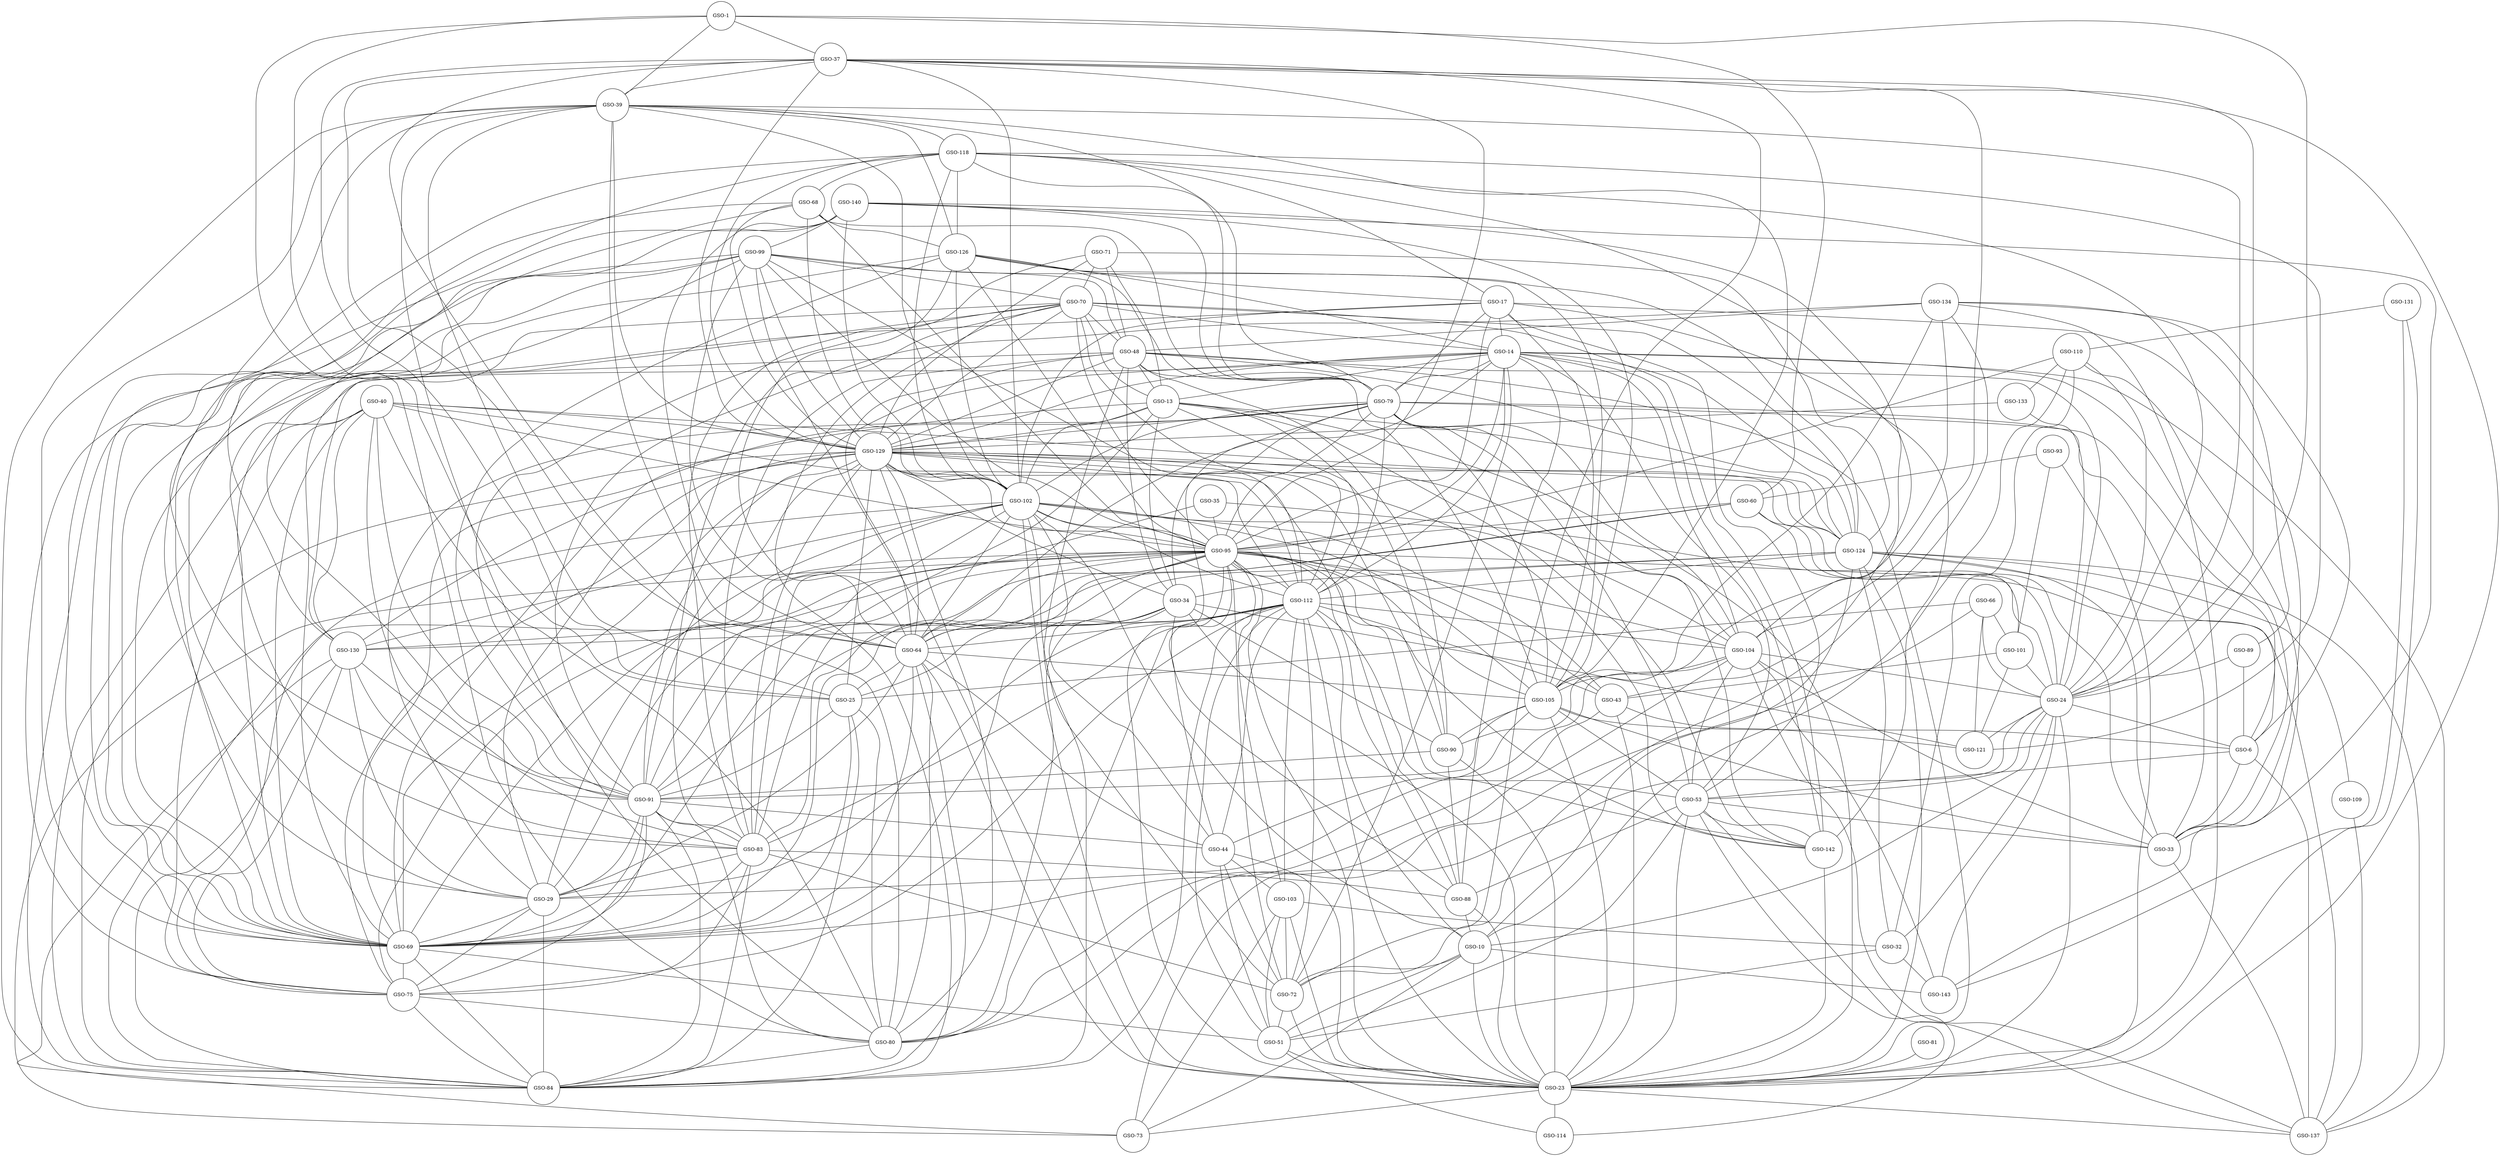 graph network1 {
	node [shape=circle];

	"GSO-109" -- "GSO-137" [color=black];
	"GSO-23" -- "GSO-114" [color=black];
	"GSO-23" -- "GSO-73" [color=black];
	"GSO-23" -- "GSO-137" [color=black];
	"GSO-51" -- "GSO-114" [color=black];
	"GSO-51" -- "GSO-23" [color=black];
	"GSO-142" -- "GSO-23" [color=black];
	"GSO-33" -- "GSO-137" [color=black];
	"GSO-32" -- "GSO-143" [color=black];
	"GSO-32" -- "GSO-51" [color=black];
	"GSO-72" -- "GSO-23" [color=black];
	"GSO-72" -- "GSO-51" [color=black];
	"GSO-10" -- "GSO-73" [color=black];
	"GSO-10" -- "GSO-143" [color=black];
	"GSO-10" -- "GSO-23" [color=black];
	"GSO-10" -- "GSO-51" [color=black];
	"GSO-10" -- "GSO-72" [color=black];
	"GSO-103" -- "GSO-73" [color=black];
	"GSO-103" -- "GSO-23" [color=black];
	"GSO-103" -- "GSO-51" [color=black];
	"GSO-103" -- "GSO-32" [color=black];
	"GSO-103" -- "GSO-72" [color=black];
	"GSO-44" -- "GSO-23" [color=black];
	"GSO-44" -- "GSO-51" [color=black];
	"GSO-44" -- "GSO-72" [color=black];
	"GSO-44" -- "GSO-103" [color=black];
	"GSO-80" -- "GSO-84" [color=black];
	"GSO-75" -- "GSO-84" [color=black];
	"GSO-75" -- "GSO-80" [color=black];
	"GSO-69" -- "GSO-51" [color=black];
	"GSO-69" -- "GSO-84" [color=black];
	"GSO-69" -- "GSO-75" [color=black];
	"GSO-29" -- "GSO-84" [color=black];
	"GSO-29" -- "GSO-75" [color=black];
	"GSO-29" -- "GSO-69" [color=black];
	"GSO-43" -- "GSO-23" [color=black];
	"GSO-43" -- "GSO-121" [color=black];
	"GSO-43" -- "GSO-69" [color=black];
	"GSO-88" -- "GSO-23" [color=black];
	"GSO-88" -- "GSO-10" [color=black];
	"GSO-83" -- "GSO-72" [color=black];
	"GSO-83" -- "GSO-84" [color=black];
	"GSO-83" -- "GSO-75" [color=black];
	"GSO-83" -- "GSO-69" [color=black];
	"GSO-83" -- "GSO-29" [color=black];
	"GSO-83" -- "GSO-88" [color=black];
	"GSO-91" -- "GSO-44" [color=black];
	"GSO-91" -- "GSO-84" [color=black];
	"GSO-91" -- "GSO-80" [color=black];
	"GSO-91" -- "GSO-75" [color=black];
	"GSO-91" -- "GSO-69" [color=black];
	"GSO-91" -- "GSO-29" [color=black];
	"GSO-91" -- "GSO-83" [color=black];
	"GSO-53" -- "GSO-114" [color=black];
	"GSO-53" -- "GSO-137" [color=black];
	"GSO-53" -- "GSO-23" [color=black];
	"GSO-53" -- "GSO-51" [color=black];
	"GSO-53" -- "GSO-142" [color=black];
	"GSO-53" -- "GSO-33" [color=black];
	"GSO-53" -- "GSO-88" [color=black];
	"GSO-6" -- "GSO-137" [color=black];
	"GSO-6" -- "GSO-33" [color=black];
	"GSO-6" -- "GSO-53" [color=black];
	"GSO-24" -- "GSO-73" [color=black];
	"GSO-24" -- "GSO-143" [color=black];
	"GSO-24" -- "GSO-23" [color=black];
	"GSO-24" -- "GSO-121" [color=black];
	"GSO-24" -- "GSO-32" [color=black];
	"GSO-24" -- "GSO-10" [color=black];
	"GSO-24" -- "GSO-53" [color=black];
	"GSO-24" -- "GSO-6" [color=black];
	"GSO-25" -- "GSO-84" [color=black];
	"GSO-25" -- "GSO-80" [color=black];
	"GSO-25" -- "GSO-69" [color=black];
	"GSO-25" -- "GSO-91" [color=black];
	"GSO-90" -- "GSO-23" [color=black];
	"GSO-90" -- "GSO-88" [color=black];
	"GSO-90" -- "GSO-91" [color=black];
	"GSO-105" -- "GSO-23" [color=black];
	"GSO-105" -- "GSO-33" [color=black];
	"GSO-105" -- "GSO-44" [color=black];
	"GSO-105" -- "GSO-91" [color=black];
	"GSO-105" -- "GSO-53" [color=black];
	"GSO-105" -- "GSO-6" [color=black];
	"GSO-105" -- "GSO-90" [color=black];
	"GSO-104" -- "GSO-143" [color=black];
	"GSO-104" -- "GSO-137" [color=black];
	"GSO-104" -- "GSO-33" [color=black];
	"GSO-104" -- "GSO-80" [color=black];
	"GSO-104" -- "GSO-29" [color=black];
	"GSO-104" -- "GSO-53" [color=black];
	"GSO-104" -- "GSO-24" [color=black];
	"GSO-104" -- "GSO-105" [color=black];
	"GSO-64" -- "GSO-23" [color=black];
	"GSO-64" -- "GSO-44" [color=black];
	"GSO-64" -- "GSO-84" [color=black];
	"GSO-64" -- "GSO-80" [color=black];
	"GSO-64" -- "GSO-69" [color=black];
	"GSO-64" -- "GSO-29" [color=black];
	"GSO-64" -- "GSO-25" [color=black];
	"GSO-64" -- "GSO-105" [color=black];
	"GSO-130" -- "GSO-73" [color=black];
	"GSO-130" -- "GSO-84" [color=black];
	"GSO-130" -- "GSO-75" [color=black];
	"GSO-130" -- "GSO-29" [color=black];
	"GSO-130" -- "GSO-83" [color=black];
	"GSO-130" -- "GSO-91" [color=black];
	"GSO-34" -- "GSO-23" [color=black];
	"GSO-34" -- "GSO-121" [color=black];
	"GSO-34" -- "GSO-80" [color=black];
	"GSO-34" -- "GSO-69" [color=black];
	"GSO-34" -- "GSO-88" [color=black];
	"GSO-34" -- "GSO-25" [color=black];
	"GSO-34" -- "GSO-90" [color=black];
	"GSO-34" -- "GSO-64" [color=black];
	"GSO-112" -- "GSO-23" [color=black];
	"GSO-112" -- "GSO-51" [color=black];
	"GSO-112" -- "GSO-142" [color=black];
	"GSO-112" -- "GSO-72" [color=black];
	"GSO-112" -- "GSO-10" [color=black];
	"GSO-112" -- "GSO-103" [color=black];
	"GSO-112" -- "GSO-44" [color=black];
	"GSO-112" -- "GSO-84" [color=black];
	"GSO-112" -- "GSO-75" [color=black];
	"GSO-112" -- "GSO-29" [color=black];
	"GSO-112" -- "GSO-43" [color=black];
	"GSO-112" -- "GSO-83" [color=black];
	"GSO-112" -- "GSO-104" [color=black];
	"GSO-112" -- "GSO-64" [color=black];
	"GSO-112" -- "GSO-130" [color=black];
	"GSO-124" -- "GSO-137" [color=black];
	"GSO-124" -- "GSO-109" [color=black];
	"GSO-124" -- "GSO-23" [color=black];
	"GSO-124" -- "GSO-33" [color=black];
	"GSO-124" -- "GSO-32" [color=black];
	"GSO-124" -- "GSO-10" [color=black];
	"GSO-124" -- "GSO-6" [color=black];
	"GSO-124" -- "GSO-64" [color=black];
	"GSO-124" -- "GSO-34" [color=black];
	"GSO-124" -- "GSO-112" [color=black];
	"GSO-95" -- "GSO-73" [color=black];
	"GSO-95" -- "GSO-137" [color=black];
	"GSO-95" -- "GSO-23" [color=black];
	"GSO-95" -- "GSO-142" [color=black];
	"GSO-95" -- "GSO-72" [color=black];
	"GSO-95" -- "GSO-103" [color=black];
	"GSO-95" -- "GSO-44" [color=black];
	"GSO-95" -- "GSO-84" [color=black];
	"GSO-95" -- "GSO-80" [color=black];
	"GSO-95" -- "GSO-75" [color=black];
	"GSO-95" -- "GSO-69" [color=black];
	"GSO-95" -- "GSO-29" [color=black];
	"GSO-95" -- "GSO-43" [color=black];
	"GSO-95" -- "GSO-88" [color=black];
	"GSO-95" -- "GSO-83" [color=black];
	"GSO-95" -- "GSO-91" [color=black];
	"GSO-95" -- "GSO-53" [color=black];
	"GSO-95" -- "GSO-105" [color=black];
	"GSO-95" -- "GSO-104" [color=black];
	"GSO-95" -- "GSO-64" [color=black];
	"GSO-95" -- "GSO-130" [color=black];
	"GSO-95" -- "GSO-112" [color=black];
	"GSO-102" -- "GSO-23" [color=black];
	"GSO-102" -- "GSO-72" [color=black];
	"GSO-102" -- "GSO-10" [color=black];
	"GSO-102" -- "GSO-44" [color=black];
	"GSO-102" -- "GSO-75" [color=black];
	"GSO-102" -- "GSO-69" [color=black];
	"GSO-102" -- "GSO-29" [color=black];
	"GSO-102" -- "GSO-43" [color=black];
	"GSO-102" -- "GSO-83" [color=black];
	"GSO-102" -- "GSO-105" [color=black];
	"GSO-102" -- "GSO-104" [color=black];
	"GSO-102" -- "GSO-64" [color=black];
	"GSO-102" -- "GSO-130" [color=black];
	"GSO-102" -- "GSO-112" [color=black];
	"GSO-102" -- "GSO-95" [color=black];
	"GSO-129" -- "GSO-142" [color=black];
	"GSO-129" -- "GSO-33" [color=black];
	"GSO-129" -- "GSO-84" [color=black];
	"GSO-129" -- "GSO-80" [color=black];
	"GSO-129" -- "GSO-75" [color=black];
	"GSO-129" -- "GSO-69" [color=black];
	"GSO-129" -- "GSO-29" [color=black];
	"GSO-129" -- "GSO-88" [color=black];
	"GSO-129" -- "GSO-83" [color=black];
	"GSO-129" -- "GSO-91" [color=black];
	"GSO-129" -- "GSO-25" [color=black];
	"GSO-129" -- "GSO-90" [color=black];
	"GSO-129" -- "GSO-104" [color=black];
	"GSO-129" -- "GSO-64" [color=black];
	"GSO-129" -- "GSO-130" [color=black];
	"GSO-129" -- "GSO-34" [color=black];
	"GSO-129" -- "GSO-112" [color=black];
	"GSO-129" -- "GSO-124" [color=black];
	"GSO-129" -- "GSO-95" [color=black];
	"GSO-129" -- "GSO-102" [color=black];
	"GSO-79" -- "GSO-23" [color=black];
	"GSO-79" -- "GSO-142" [color=black];
	"GSO-79" -- "GSO-33" [color=black];
	"GSO-79" -- "GSO-69" [color=black];
	"GSO-79" -- "GSO-29" [color=black];
	"GSO-79" -- "GSO-53" [color=black];
	"GSO-79" -- "GSO-6" [color=black];
	"GSO-79" -- "GSO-105" [color=black];
	"GSO-79" -- "GSO-104" [color=black];
	"GSO-79" -- "GSO-64" [color=black];
	"GSO-79" -- "GSO-112" [color=black];
	"GSO-79" -- "GSO-95" [color=black];
	"GSO-79" -- "GSO-102" [color=black];
	"GSO-79" -- "GSO-129" [color=black];
	"GSO-13" -- "GSO-23" [color=black];
	"GSO-13" -- "GSO-142" [color=black];
	"GSO-13" -- "GSO-69" [color=black];
	"GSO-13" -- "GSO-83" [color=black];
	"GSO-13" -- "GSO-90" [color=black];
	"GSO-13" -- "GSO-34" [color=black];
	"GSO-13" -- "GSO-112" [color=black];
	"GSO-13" -- "GSO-124" [color=black];
	"GSO-13" -- "GSO-102" [color=black];
	"GSO-13" -- "GSO-129" [color=black];
	"GSO-14" -- "GSO-137" [color=black];
	"GSO-14" -- "GSO-142" [color=black];
	"GSO-14" -- "GSO-33" [color=black];
	"GSO-14" -- "GSO-72" [color=black];
	"GSO-14" -- "GSO-69" [color=black];
	"GSO-14" -- "GSO-88" [color=black];
	"GSO-14" -- "GSO-91" [color=black];
	"GSO-14" -- "GSO-53" [color=black];
	"GSO-14" -- "GSO-104" [color=black];
	"GSO-14" -- "GSO-34" [color=black];
	"GSO-14" -- "GSO-112" [color=black];
	"GSO-14" -- "GSO-124" [color=black];
	"GSO-14" -- "GSO-95" [color=black];
	"GSO-14" -- "GSO-129" [color=black];
	"GSO-14" -- "GSO-79" [color=black];
	"GSO-14" -- "GSO-13" [color=black];
	"GSO-17" -- "GSO-142" [color=black];
	"GSO-17" -- "GSO-33" [color=black];
	"GSO-17" -- "GSO-69" [color=black];
	"GSO-17" -- "GSO-53" [color=black];
	"GSO-17" -- "GSO-105" [color=black];
	"GSO-17" -- "GSO-95" [color=black];
	"GSO-17" -- "GSO-102" [color=black];
	"GSO-17" -- "GSO-79" [color=black];
	"GSO-17" -- "GSO-14" [color=black];
	"GSO-126" -- "GSO-69" [color=black];
	"GSO-126" -- "GSO-91" [color=black];
	"GSO-126" -- "GSO-105" [color=black];
	"GSO-126" -- "GSO-64" [color=black];
	"GSO-126" -- "GSO-95" [color=black];
	"GSO-126" -- "GSO-102" [color=black];
	"GSO-126" -- "GSO-79" [color=black];
	"GSO-126" -- "GSO-14" [color=black];
	"GSO-126" -- "GSO-17" [color=black];
	"GSO-48" -- "GSO-23" [color=black];
	"GSO-48" -- "GSO-84" [color=black];
	"GSO-48" -- "GSO-69" [color=black];
	"GSO-48" -- "GSO-83" [color=black];
	"GSO-48" -- "GSO-24" [color=black];
	"GSO-48" -- "GSO-90" [color=black];
	"GSO-48" -- "GSO-105" [color=black];
	"GSO-48" -- "GSO-64" [color=black];
	"GSO-48" -- "GSO-34" [color=black];
	"GSO-48" -- "GSO-124" [color=black];
	"GSO-48" -- "GSO-129" [color=black];
	"GSO-48" -- "GSO-13" [color=black];
	"GSO-70" -- "GSO-142" [color=black];
	"GSO-70" -- "GSO-84" [color=black];
	"GSO-70" -- "GSO-69" [color=black];
	"GSO-70" -- "GSO-83" [color=black];
	"GSO-70" -- "GSO-91" [color=black];
	"GSO-70" -- "GSO-130" [color=black];
	"GSO-70" -- "GSO-112" [color=black];
	"GSO-70" -- "GSO-124" [color=black];
	"GSO-70" -- "GSO-95" [color=black];
	"GSO-70" -- "GSO-129" [color=black];
	"GSO-70" -- "GSO-13" [color=black];
	"GSO-70" -- "GSO-14" [color=black];
	"GSO-70" -- "GSO-48" [color=black];
	"GSO-99" -- "GSO-23" [color=black];
	"GSO-99" -- "GSO-84" [color=black];
	"GSO-99" -- "GSO-69" [color=black];
	"GSO-99" -- "GSO-29" [color=black];
	"GSO-99" -- "GSO-83" [color=black];
	"GSO-99" -- "GSO-64" [color=black];
	"GSO-99" -- "GSO-112" [color=black];
	"GSO-99" -- "GSO-124" [color=black];
	"GSO-99" -- "GSO-95" [color=black];
	"GSO-99" -- "GSO-129" [color=black];
	"GSO-99" -- "GSO-48" [color=black];
	"GSO-99" -- "GSO-70" [color=black];
	"GSO-133" -- "GSO-24" [color=black];
	"GSO-133" -- "GSO-129" [color=black];
	"GSO-35" -- "GSO-91" [color=black];
	"GSO-35" -- "GSO-24" [color=black];
	"GSO-35" -- "GSO-95" [color=black];
	"GSO-40" -- "GSO-84" [color=black];
	"GSO-40" -- "GSO-80" [color=black];
	"GSO-40" -- "GSO-75" [color=black];
	"GSO-40" -- "GSO-69" [color=black];
	"GSO-40" -- "GSO-83" [color=black];
	"GSO-40" -- "GSO-91" [color=black];
	"GSO-40" -- "GSO-130" [color=black];
	"GSO-40" -- "GSO-112" [color=black];
	"GSO-40" -- "GSO-124" [color=black];
	"GSO-40" -- "GSO-95" [color=black];
	"GSO-40" -- "GSO-129" [color=black];
	"GSO-68" -- "GSO-69" [color=black];
	"GSO-68" -- "GSO-91" [color=black];
	"GSO-68" -- "GSO-95" [color=black];
	"GSO-68" -- "GSO-102" [color=black];
	"GSO-68" -- "GSO-129" [color=black];
	"GSO-68" -- "GSO-79" [color=black];
	"GSO-68" -- "GSO-126" [color=black];
	"GSO-118" -- "GSO-121" [color=black];
	"GSO-118" -- "GSO-69" [color=black];
	"GSO-118" -- "GSO-43" [color=black];
	"GSO-118" -- "GSO-24" [color=black];
	"GSO-118" -- "GSO-130" [color=black];
	"GSO-118" -- "GSO-102" [color=black];
	"GSO-118" -- "GSO-129" [color=black];
	"GSO-118" -- "GSO-79" [color=black];
	"GSO-118" -- "GSO-17" [color=black];
	"GSO-118" -- "GSO-126" [color=black];
	"GSO-118" -- "GSO-68" [color=black];
	"GSO-140" -- "GSO-33" [color=black];
	"GSO-140" -- "GSO-75" [color=black];
	"GSO-140" -- "GSO-29" [color=black];
	"GSO-140" -- "GSO-105" [color=black];
	"GSO-140" -- "GSO-104" [color=black];
	"GSO-140" -- "GSO-64" [color=black];
	"GSO-140" -- "GSO-102" [color=black];
	"GSO-140" -- "GSO-79" [color=black];
	"GSO-140" -- "GSO-99" [color=black];
	"GSO-39" -- "GSO-84" [color=black];
	"GSO-39" -- "GSO-80" [color=black];
	"GSO-39" -- "GSO-69" [color=black];
	"GSO-39" -- "GSO-91" [color=black];
	"GSO-39" -- "GSO-24" [color=black];
	"GSO-39" -- "GSO-25" [color=black];
	"GSO-39" -- "GSO-105" [color=black];
	"GSO-39" -- "GSO-64" [color=black];
	"GSO-39" -- "GSO-102" [color=black];
	"GSO-39" -- "GSO-129" [color=black];
	"GSO-39" -- "GSO-79" [color=black];
	"GSO-39" -- "GSO-126" [color=black];
	"GSO-39" -- "GSO-118" [color=black];
	"GSO-71" -- "GSO-83" [color=black];
	"GSO-71" -- "GSO-124" [color=black];
	"GSO-71" -- "GSO-129" [color=black];
	"GSO-71" -- "GSO-13" [color=black];
	"GSO-71" -- "GSO-48" [color=black];
	"GSO-71" -- "GSO-70" [color=black];
	"GSO-89" -- "GSO-6" [color=black];
	"GSO-89" -- "GSO-24" [color=black];
	"GSO-110" -- "GSO-143" [color=black];
	"GSO-110" -- "GSO-32" [color=black];
	"GSO-110" -- "GSO-10" [color=black];
	"GSO-110" -- "GSO-24" [color=black];
	"GSO-110" -- "GSO-95" [color=black];
	"GSO-110" -- "GSO-133" [color=black];
	"GSO-37" -- "GSO-23" [color=black];
	"GSO-37" -- "GSO-72" [color=black];
	"GSO-37" -- "GSO-80" [color=black];
	"GSO-37" -- "GSO-24" [color=black];
	"GSO-37" -- "GSO-25" [color=black];
	"GSO-37" -- "GSO-104" [color=black];
	"GSO-37" -- "GSO-64" [color=black];
	"GSO-37" -- "GSO-95" [color=black];
	"GSO-37" -- "GSO-102" [color=black];
	"GSO-37" -- "GSO-129" [color=black];
	"GSO-37" -- "GSO-39" [color=black];
	"GSO-101" -- "GSO-121" [color=black];
	"GSO-101" -- "GSO-43" [color=black];
	"GSO-101" -- "GSO-24" [color=black];
	"GSO-60" -- "GSO-69" [color=black];
	"GSO-60" -- "GSO-91" [color=black];
	"GSO-60" -- "GSO-24" [color=black];
	"GSO-60" -- "GSO-95" [color=black];
	"GSO-60" -- "GSO-101" [color=black];
	"GSO-134" -- "GSO-23" [color=black];
	"GSO-134" -- "GSO-72" [color=black];
	"GSO-134" -- "GSO-91" [color=black];
	"GSO-134" -- "GSO-6" [color=black];
	"GSO-134" -- "GSO-90" [color=black];
	"GSO-134" -- "GSO-105" [color=black];
	"GSO-134" -- "GSO-48" [color=black];
	"GSO-134" -- "GSO-89" [color=black];
	"GSO-131" -- "GSO-143" [color=black];
	"GSO-131" -- "GSO-23" [color=black];
	"GSO-131" -- "GSO-110" [color=black];
	"GSO-66" -- "GSO-121" [color=black];
	"GSO-66" -- "GSO-80" [color=black];
	"GSO-66" -- "GSO-24" [color=black];
	"GSO-66" -- "GSO-25" [color=black];
	"GSO-66" -- "GSO-101" [color=black];
	"GSO-1" -- "GSO-80" [color=black];
	"GSO-1" -- "GSO-24" [color=black];
	"GSO-1" -- "GSO-25" [color=black];
	"GSO-1" -- "GSO-39" [color=black];
	"GSO-1" -- "GSO-37" [color=black];
	"GSO-1" -- "GSO-60" [color=black];
	"GSO-93" -- "GSO-23" [color=black];
	"GSO-93" -- "GSO-101" [color=black];
	"GSO-93" -- "GSO-60" [color=black];
	"GSO-81" -- "GSO-23" [color=black];
}